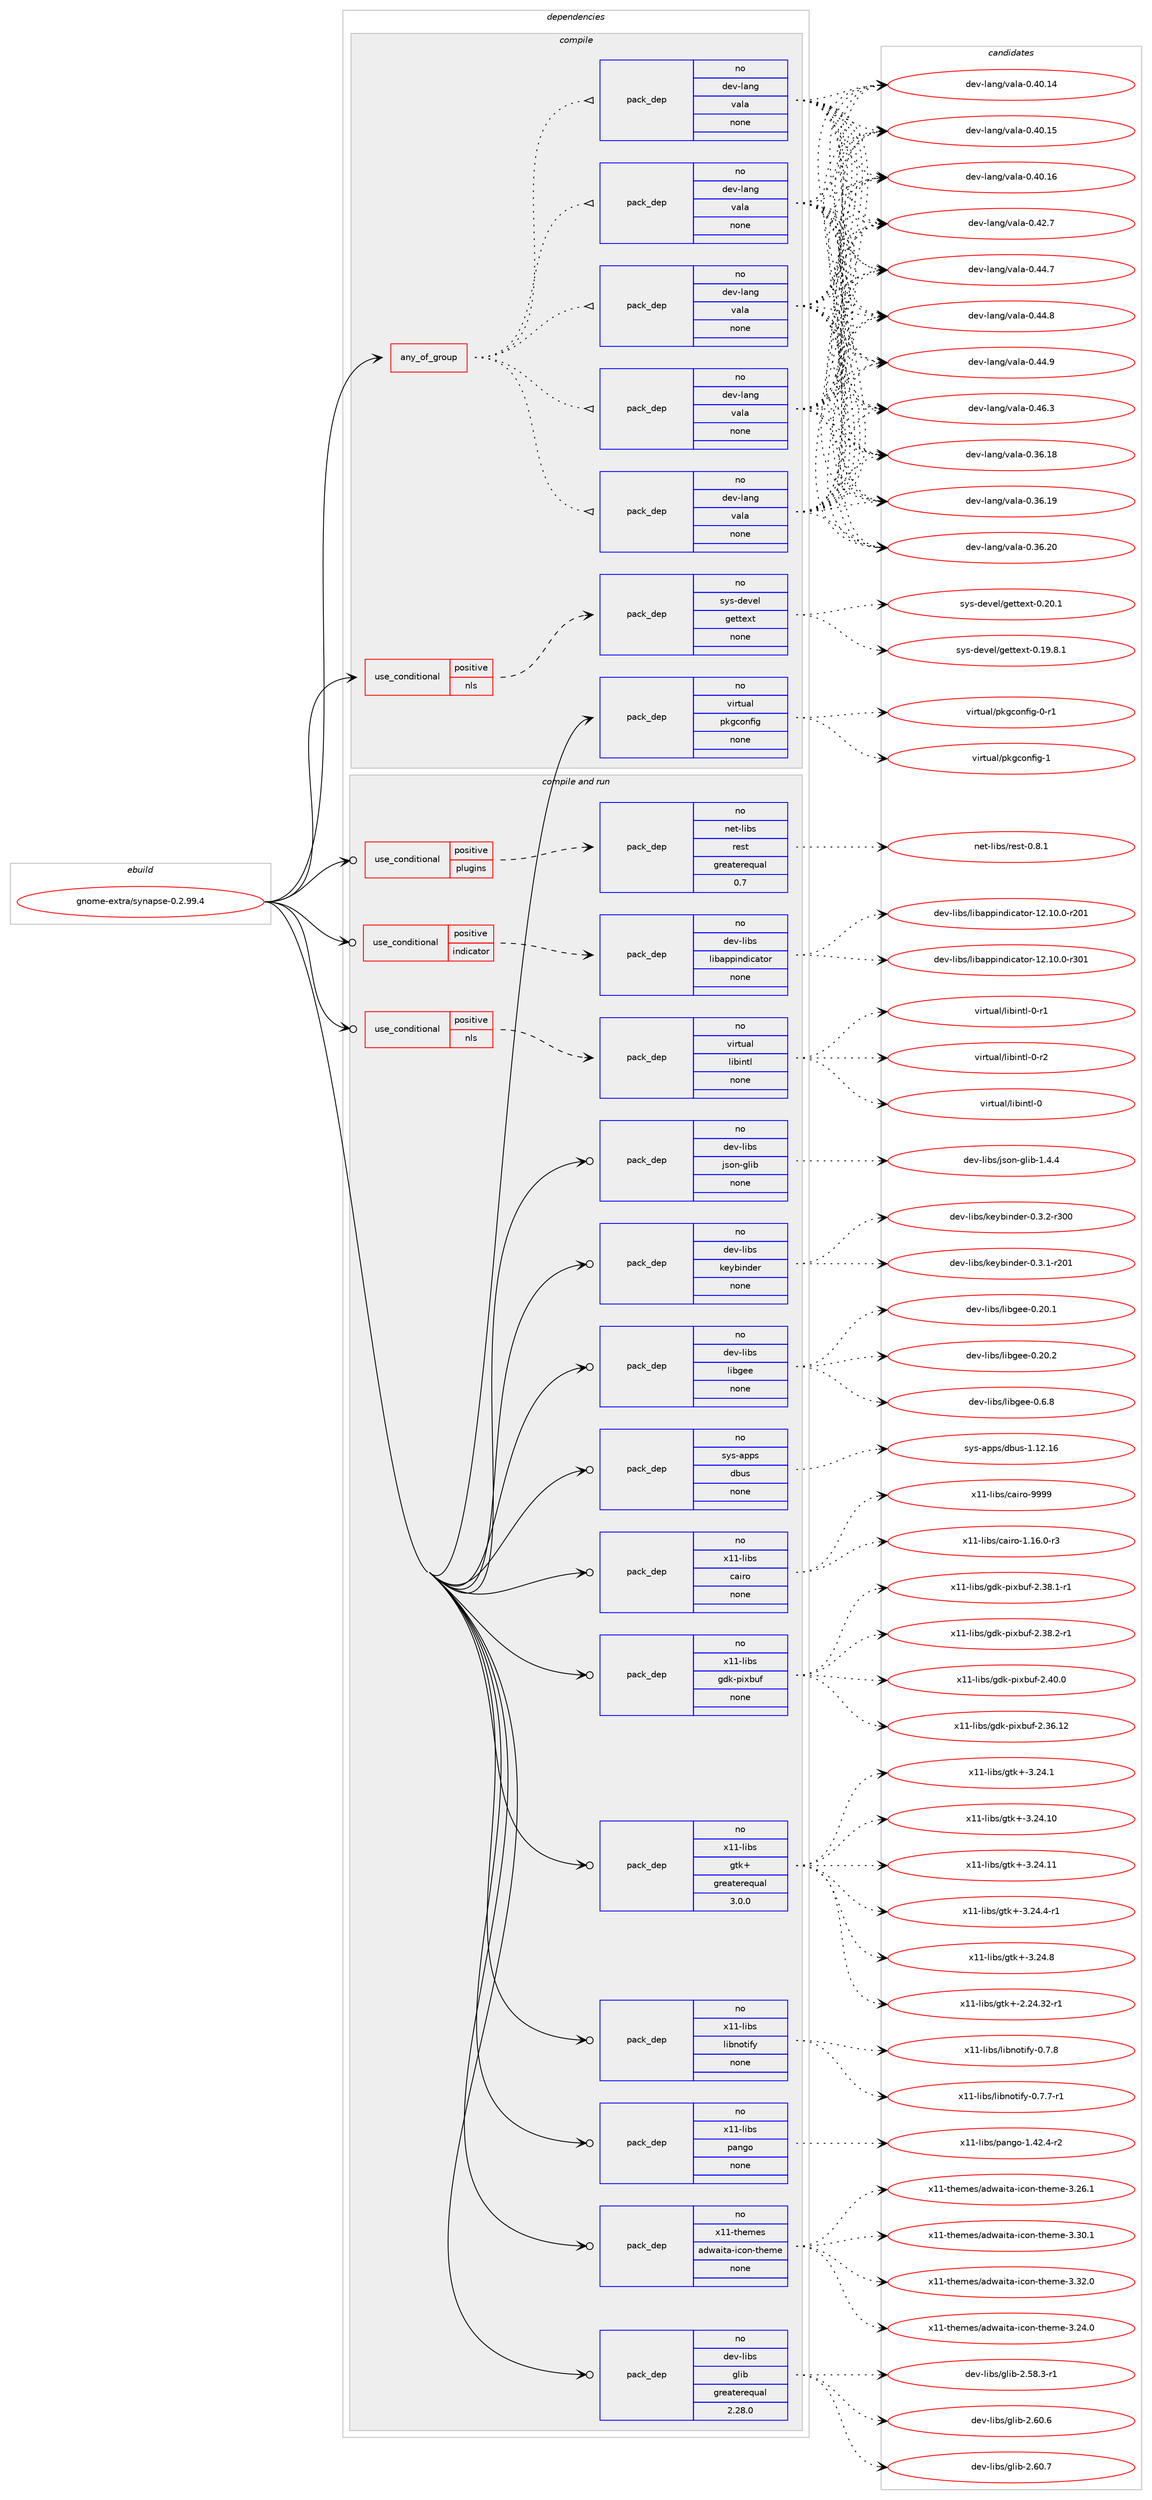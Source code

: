 digraph prolog {

# *************
# Graph options
# *************

newrank=true;
concentrate=true;
compound=true;
graph [rankdir=LR,fontname=Helvetica,fontsize=10,ranksep=1.5];#, ranksep=2.5, nodesep=0.2];
edge  [arrowhead=vee];
node  [fontname=Helvetica,fontsize=10];

# **********
# The ebuild
# **********

subgraph cluster_leftcol {
color=gray;
rank=same;
label=<<i>ebuild</i>>;
id [label="gnome-extra/synapse-0.2.99.4", color=red, width=4, href="../gnome-extra/synapse-0.2.99.4.svg"];
}

# ****************
# The dependencies
# ****************

subgraph cluster_midcol {
color=gray;
label=<<i>dependencies</i>>;
subgraph cluster_compile {
fillcolor="#eeeeee";
style=filled;
label=<<i>compile</i>>;
subgraph any12237 {
dependency749751 [label=<<TABLE BORDER="0" CELLBORDER="1" CELLSPACING="0" CELLPADDING="4"><TR><TD CELLPADDING="10">any_of_group</TD></TR></TABLE>>, shape=none, color=red];subgraph pack551020 {
dependency749752 [label=<<TABLE BORDER="0" CELLBORDER="1" CELLSPACING="0" CELLPADDING="4" WIDTH="220"><TR><TD ROWSPAN="6" CELLPADDING="30">pack_dep</TD></TR><TR><TD WIDTH="110">no</TD></TR><TR><TD>dev-lang</TD></TR><TR><TD>vala</TD></TR><TR><TD>none</TD></TR><TR><TD></TD></TR></TABLE>>, shape=none, color=blue];
}
dependency749751:e -> dependency749752:w [weight=20,style="dotted",arrowhead="oinv"];
subgraph pack551021 {
dependency749753 [label=<<TABLE BORDER="0" CELLBORDER="1" CELLSPACING="0" CELLPADDING="4" WIDTH="220"><TR><TD ROWSPAN="6" CELLPADDING="30">pack_dep</TD></TR><TR><TD WIDTH="110">no</TD></TR><TR><TD>dev-lang</TD></TR><TR><TD>vala</TD></TR><TR><TD>none</TD></TR><TR><TD></TD></TR></TABLE>>, shape=none, color=blue];
}
dependency749751:e -> dependency749753:w [weight=20,style="dotted",arrowhead="oinv"];
subgraph pack551022 {
dependency749754 [label=<<TABLE BORDER="0" CELLBORDER="1" CELLSPACING="0" CELLPADDING="4" WIDTH="220"><TR><TD ROWSPAN="6" CELLPADDING="30">pack_dep</TD></TR><TR><TD WIDTH="110">no</TD></TR><TR><TD>dev-lang</TD></TR><TR><TD>vala</TD></TR><TR><TD>none</TD></TR><TR><TD></TD></TR></TABLE>>, shape=none, color=blue];
}
dependency749751:e -> dependency749754:w [weight=20,style="dotted",arrowhead="oinv"];
subgraph pack551023 {
dependency749755 [label=<<TABLE BORDER="0" CELLBORDER="1" CELLSPACING="0" CELLPADDING="4" WIDTH="220"><TR><TD ROWSPAN="6" CELLPADDING="30">pack_dep</TD></TR><TR><TD WIDTH="110">no</TD></TR><TR><TD>dev-lang</TD></TR><TR><TD>vala</TD></TR><TR><TD>none</TD></TR><TR><TD></TD></TR></TABLE>>, shape=none, color=blue];
}
dependency749751:e -> dependency749755:w [weight=20,style="dotted",arrowhead="oinv"];
subgraph pack551024 {
dependency749756 [label=<<TABLE BORDER="0" CELLBORDER="1" CELLSPACING="0" CELLPADDING="4" WIDTH="220"><TR><TD ROWSPAN="6" CELLPADDING="30">pack_dep</TD></TR><TR><TD WIDTH="110">no</TD></TR><TR><TD>dev-lang</TD></TR><TR><TD>vala</TD></TR><TR><TD>none</TD></TR><TR><TD></TD></TR></TABLE>>, shape=none, color=blue];
}
dependency749751:e -> dependency749756:w [weight=20,style="dotted",arrowhead="oinv"];
}
id:e -> dependency749751:w [weight=20,style="solid",arrowhead="vee"];
subgraph cond186088 {
dependency749757 [label=<<TABLE BORDER="0" CELLBORDER="1" CELLSPACING="0" CELLPADDING="4"><TR><TD ROWSPAN="3" CELLPADDING="10">use_conditional</TD></TR><TR><TD>positive</TD></TR><TR><TD>nls</TD></TR></TABLE>>, shape=none, color=red];
subgraph pack551025 {
dependency749758 [label=<<TABLE BORDER="0" CELLBORDER="1" CELLSPACING="0" CELLPADDING="4" WIDTH="220"><TR><TD ROWSPAN="6" CELLPADDING="30">pack_dep</TD></TR><TR><TD WIDTH="110">no</TD></TR><TR><TD>sys-devel</TD></TR><TR><TD>gettext</TD></TR><TR><TD>none</TD></TR><TR><TD></TD></TR></TABLE>>, shape=none, color=blue];
}
dependency749757:e -> dependency749758:w [weight=20,style="dashed",arrowhead="vee"];
}
id:e -> dependency749757:w [weight=20,style="solid",arrowhead="vee"];
subgraph pack551026 {
dependency749759 [label=<<TABLE BORDER="0" CELLBORDER="1" CELLSPACING="0" CELLPADDING="4" WIDTH="220"><TR><TD ROWSPAN="6" CELLPADDING="30">pack_dep</TD></TR><TR><TD WIDTH="110">no</TD></TR><TR><TD>virtual</TD></TR><TR><TD>pkgconfig</TD></TR><TR><TD>none</TD></TR><TR><TD></TD></TR></TABLE>>, shape=none, color=blue];
}
id:e -> dependency749759:w [weight=20,style="solid",arrowhead="vee"];
}
subgraph cluster_compileandrun {
fillcolor="#eeeeee";
style=filled;
label=<<i>compile and run</i>>;
subgraph cond186089 {
dependency749760 [label=<<TABLE BORDER="0" CELLBORDER="1" CELLSPACING="0" CELLPADDING="4"><TR><TD ROWSPAN="3" CELLPADDING="10">use_conditional</TD></TR><TR><TD>positive</TD></TR><TR><TD>indicator</TD></TR></TABLE>>, shape=none, color=red];
subgraph pack551027 {
dependency749761 [label=<<TABLE BORDER="0" CELLBORDER="1" CELLSPACING="0" CELLPADDING="4" WIDTH="220"><TR><TD ROWSPAN="6" CELLPADDING="30">pack_dep</TD></TR><TR><TD WIDTH="110">no</TD></TR><TR><TD>dev-libs</TD></TR><TR><TD>libappindicator</TD></TR><TR><TD>none</TD></TR><TR><TD></TD></TR></TABLE>>, shape=none, color=blue];
}
dependency749760:e -> dependency749761:w [weight=20,style="dashed",arrowhead="vee"];
}
id:e -> dependency749760:w [weight=20,style="solid",arrowhead="odotvee"];
subgraph cond186090 {
dependency749762 [label=<<TABLE BORDER="0" CELLBORDER="1" CELLSPACING="0" CELLPADDING="4"><TR><TD ROWSPAN="3" CELLPADDING="10">use_conditional</TD></TR><TR><TD>positive</TD></TR><TR><TD>nls</TD></TR></TABLE>>, shape=none, color=red];
subgraph pack551028 {
dependency749763 [label=<<TABLE BORDER="0" CELLBORDER="1" CELLSPACING="0" CELLPADDING="4" WIDTH="220"><TR><TD ROWSPAN="6" CELLPADDING="30">pack_dep</TD></TR><TR><TD WIDTH="110">no</TD></TR><TR><TD>virtual</TD></TR><TR><TD>libintl</TD></TR><TR><TD>none</TD></TR><TR><TD></TD></TR></TABLE>>, shape=none, color=blue];
}
dependency749762:e -> dependency749763:w [weight=20,style="dashed",arrowhead="vee"];
}
id:e -> dependency749762:w [weight=20,style="solid",arrowhead="odotvee"];
subgraph cond186091 {
dependency749764 [label=<<TABLE BORDER="0" CELLBORDER="1" CELLSPACING="0" CELLPADDING="4"><TR><TD ROWSPAN="3" CELLPADDING="10">use_conditional</TD></TR><TR><TD>positive</TD></TR><TR><TD>plugins</TD></TR></TABLE>>, shape=none, color=red];
subgraph pack551029 {
dependency749765 [label=<<TABLE BORDER="0" CELLBORDER="1" CELLSPACING="0" CELLPADDING="4" WIDTH="220"><TR><TD ROWSPAN="6" CELLPADDING="30">pack_dep</TD></TR><TR><TD WIDTH="110">no</TD></TR><TR><TD>net-libs</TD></TR><TR><TD>rest</TD></TR><TR><TD>greaterequal</TD></TR><TR><TD>0.7</TD></TR></TABLE>>, shape=none, color=blue];
}
dependency749764:e -> dependency749765:w [weight=20,style="dashed",arrowhead="vee"];
}
id:e -> dependency749764:w [weight=20,style="solid",arrowhead="odotvee"];
subgraph pack551030 {
dependency749766 [label=<<TABLE BORDER="0" CELLBORDER="1" CELLSPACING="0" CELLPADDING="4" WIDTH="220"><TR><TD ROWSPAN="6" CELLPADDING="30">pack_dep</TD></TR><TR><TD WIDTH="110">no</TD></TR><TR><TD>dev-libs</TD></TR><TR><TD>glib</TD></TR><TR><TD>greaterequal</TD></TR><TR><TD>2.28.0</TD></TR></TABLE>>, shape=none, color=blue];
}
id:e -> dependency749766:w [weight=20,style="solid",arrowhead="odotvee"];
subgraph pack551031 {
dependency749767 [label=<<TABLE BORDER="0" CELLBORDER="1" CELLSPACING="0" CELLPADDING="4" WIDTH="220"><TR><TD ROWSPAN="6" CELLPADDING="30">pack_dep</TD></TR><TR><TD WIDTH="110">no</TD></TR><TR><TD>dev-libs</TD></TR><TR><TD>json-glib</TD></TR><TR><TD>none</TD></TR><TR><TD></TD></TR></TABLE>>, shape=none, color=blue];
}
id:e -> dependency749767:w [weight=20,style="solid",arrowhead="odotvee"];
subgraph pack551032 {
dependency749768 [label=<<TABLE BORDER="0" CELLBORDER="1" CELLSPACING="0" CELLPADDING="4" WIDTH="220"><TR><TD ROWSPAN="6" CELLPADDING="30">pack_dep</TD></TR><TR><TD WIDTH="110">no</TD></TR><TR><TD>dev-libs</TD></TR><TR><TD>keybinder</TD></TR><TR><TD>none</TD></TR><TR><TD></TD></TR></TABLE>>, shape=none, color=blue];
}
id:e -> dependency749768:w [weight=20,style="solid",arrowhead="odotvee"];
subgraph pack551033 {
dependency749769 [label=<<TABLE BORDER="0" CELLBORDER="1" CELLSPACING="0" CELLPADDING="4" WIDTH="220"><TR><TD ROWSPAN="6" CELLPADDING="30">pack_dep</TD></TR><TR><TD WIDTH="110">no</TD></TR><TR><TD>dev-libs</TD></TR><TR><TD>libgee</TD></TR><TR><TD>none</TD></TR><TR><TD></TD></TR></TABLE>>, shape=none, color=blue];
}
id:e -> dependency749769:w [weight=20,style="solid",arrowhead="odotvee"];
subgraph pack551034 {
dependency749770 [label=<<TABLE BORDER="0" CELLBORDER="1" CELLSPACING="0" CELLPADDING="4" WIDTH="220"><TR><TD ROWSPAN="6" CELLPADDING="30">pack_dep</TD></TR><TR><TD WIDTH="110">no</TD></TR><TR><TD>sys-apps</TD></TR><TR><TD>dbus</TD></TR><TR><TD>none</TD></TR><TR><TD></TD></TR></TABLE>>, shape=none, color=blue];
}
id:e -> dependency749770:w [weight=20,style="solid",arrowhead="odotvee"];
subgraph pack551035 {
dependency749771 [label=<<TABLE BORDER="0" CELLBORDER="1" CELLSPACING="0" CELLPADDING="4" WIDTH="220"><TR><TD ROWSPAN="6" CELLPADDING="30">pack_dep</TD></TR><TR><TD WIDTH="110">no</TD></TR><TR><TD>x11-libs</TD></TR><TR><TD>cairo</TD></TR><TR><TD>none</TD></TR><TR><TD></TD></TR></TABLE>>, shape=none, color=blue];
}
id:e -> dependency749771:w [weight=20,style="solid",arrowhead="odotvee"];
subgraph pack551036 {
dependency749772 [label=<<TABLE BORDER="0" CELLBORDER="1" CELLSPACING="0" CELLPADDING="4" WIDTH="220"><TR><TD ROWSPAN="6" CELLPADDING="30">pack_dep</TD></TR><TR><TD WIDTH="110">no</TD></TR><TR><TD>x11-libs</TD></TR><TR><TD>gdk-pixbuf</TD></TR><TR><TD>none</TD></TR><TR><TD></TD></TR></TABLE>>, shape=none, color=blue];
}
id:e -> dependency749772:w [weight=20,style="solid",arrowhead="odotvee"];
subgraph pack551037 {
dependency749773 [label=<<TABLE BORDER="0" CELLBORDER="1" CELLSPACING="0" CELLPADDING="4" WIDTH="220"><TR><TD ROWSPAN="6" CELLPADDING="30">pack_dep</TD></TR><TR><TD WIDTH="110">no</TD></TR><TR><TD>x11-libs</TD></TR><TR><TD>gtk+</TD></TR><TR><TD>greaterequal</TD></TR><TR><TD>3.0.0</TD></TR></TABLE>>, shape=none, color=blue];
}
id:e -> dependency749773:w [weight=20,style="solid",arrowhead="odotvee"];
subgraph pack551038 {
dependency749774 [label=<<TABLE BORDER="0" CELLBORDER="1" CELLSPACING="0" CELLPADDING="4" WIDTH="220"><TR><TD ROWSPAN="6" CELLPADDING="30">pack_dep</TD></TR><TR><TD WIDTH="110">no</TD></TR><TR><TD>x11-libs</TD></TR><TR><TD>libnotify</TD></TR><TR><TD>none</TD></TR><TR><TD></TD></TR></TABLE>>, shape=none, color=blue];
}
id:e -> dependency749774:w [weight=20,style="solid",arrowhead="odotvee"];
subgraph pack551039 {
dependency749775 [label=<<TABLE BORDER="0" CELLBORDER="1" CELLSPACING="0" CELLPADDING="4" WIDTH="220"><TR><TD ROWSPAN="6" CELLPADDING="30">pack_dep</TD></TR><TR><TD WIDTH="110">no</TD></TR><TR><TD>x11-libs</TD></TR><TR><TD>pango</TD></TR><TR><TD>none</TD></TR><TR><TD></TD></TR></TABLE>>, shape=none, color=blue];
}
id:e -> dependency749775:w [weight=20,style="solid",arrowhead="odotvee"];
subgraph pack551040 {
dependency749776 [label=<<TABLE BORDER="0" CELLBORDER="1" CELLSPACING="0" CELLPADDING="4" WIDTH="220"><TR><TD ROWSPAN="6" CELLPADDING="30">pack_dep</TD></TR><TR><TD WIDTH="110">no</TD></TR><TR><TD>x11-themes</TD></TR><TR><TD>adwaita-icon-theme</TD></TR><TR><TD>none</TD></TR><TR><TD></TD></TR></TABLE>>, shape=none, color=blue];
}
id:e -> dependency749776:w [weight=20,style="solid",arrowhead="odotvee"];
}
subgraph cluster_run {
fillcolor="#eeeeee";
style=filled;
label=<<i>run</i>>;
}
}

# **************
# The candidates
# **************

subgraph cluster_choices {
rank=same;
color=gray;
label=<<i>candidates</i>>;

subgraph choice551020 {
color=black;
nodesep=1;
choice10010111845108971101034711897108974548465154464956 [label="dev-lang/vala-0.36.18", color=red, width=4,href="../dev-lang/vala-0.36.18.svg"];
choice10010111845108971101034711897108974548465154464957 [label="dev-lang/vala-0.36.19", color=red, width=4,href="../dev-lang/vala-0.36.19.svg"];
choice10010111845108971101034711897108974548465154465048 [label="dev-lang/vala-0.36.20", color=red, width=4,href="../dev-lang/vala-0.36.20.svg"];
choice10010111845108971101034711897108974548465248464952 [label="dev-lang/vala-0.40.14", color=red, width=4,href="../dev-lang/vala-0.40.14.svg"];
choice10010111845108971101034711897108974548465248464953 [label="dev-lang/vala-0.40.15", color=red, width=4,href="../dev-lang/vala-0.40.15.svg"];
choice10010111845108971101034711897108974548465248464954 [label="dev-lang/vala-0.40.16", color=red, width=4,href="../dev-lang/vala-0.40.16.svg"];
choice100101118451089711010347118971089745484652504655 [label="dev-lang/vala-0.42.7", color=red, width=4,href="../dev-lang/vala-0.42.7.svg"];
choice100101118451089711010347118971089745484652524655 [label="dev-lang/vala-0.44.7", color=red, width=4,href="../dev-lang/vala-0.44.7.svg"];
choice100101118451089711010347118971089745484652524656 [label="dev-lang/vala-0.44.8", color=red, width=4,href="../dev-lang/vala-0.44.8.svg"];
choice100101118451089711010347118971089745484652524657 [label="dev-lang/vala-0.44.9", color=red, width=4,href="../dev-lang/vala-0.44.9.svg"];
choice100101118451089711010347118971089745484652544651 [label="dev-lang/vala-0.46.3", color=red, width=4,href="../dev-lang/vala-0.46.3.svg"];
dependency749752:e -> choice10010111845108971101034711897108974548465154464956:w [style=dotted,weight="100"];
dependency749752:e -> choice10010111845108971101034711897108974548465154464957:w [style=dotted,weight="100"];
dependency749752:e -> choice10010111845108971101034711897108974548465154465048:w [style=dotted,weight="100"];
dependency749752:e -> choice10010111845108971101034711897108974548465248464952:w [style=dotted,weight="100"];
dependency749752:e -> choice10010111845108971101034711897108974548465248464953:w [style=dotted,weight="100"];
dependency749752:e -> choice10010111845108971101034711897108974548465248464954:w [style=dotted,weight="100"];
dependency749752:e -> choice100101118451089711010347118971089745484652504655:w [style=dotted,weight="100"];
dependency749752:e -> choice100101118451089711010347118971089745484652524655:w [style=dotted,weight="100"];
dependency749752:e -> choice100101118451089711010347118971089745484652524656:w [style=dotted,weight="100"];
dependency749752:e -> choice100101118451089711010347118971089745484652524657:w [style=dotted,weight="100"];
dependency749752:e -> choice100101118451089711010347118971089745484652544651:w [style=dotted,weight="100"];
}
subgraph choice551021 {
color=black;
nodesep=1;
choice10010111845108971101034711897108974548465154464956 [label="dev-lang/vala-0.36.18", color=red, width=4,href="../dev-lang/vala-0.36.18.svg"];
choice10010111845108971101034711897108974548465154464957 [label="dev-lang/vala-0.36.19", color=red, width=4,href="../dev-lang/vala-0.36.19.svg"];
choice10010111845108971101034711897108974548465154465048 [label="dev-lang/vala-0.36.20", color=red, width=4,href="../dev-lang/vala-0.36.20.svg"];
choice10010111845108971101034711897108974548465248464952 [label="dev-lang/vala-0.40.14", color=red, width=4,href="../dev-lang/vala-0.40.14.svg"];
choice10010111845108971101034711897108974548465248464953 [label="dev-lang/vala-0.40.15", color=red, width=4,href="../dev-lang/vala-0.40.15.svg"];
choice10010111845108971101034711897108974548465248464954 [label="dev-lang/vala-0.40.16", color=red, width=4,href="../dev-lang/vala-0.40.16.svg"];
choice100101118451089711010347118971089745484652504655 [label="dev-lang/vala-0.42.7", color=red, width=4,href="../dev-lang/vala-0.42.7.svg"];
choice100101118451089711010347118971089745484652524655 [label="dev-lang/vala-0.44.7", color=red, width=4,href="../dev-lang/vala-0.44.7.svg"];
choice100101118451089711010347118971089745484652524656 [label="dev-lang/vala-0.44.8", color=red, width=4,href="../dev-lang/vala-0.44.8.svg"];
choice100101118451089711010347118971089745484652524657 [label="dev-lang/vala-0.44.9", color=red, width=4,href="../dev-lang/vala-0.44.9.svg"];
choice100101118451089711010347118971089745484652544651 [label="dev-lang/vala-0.46.3", color=red, width=4,href="../dev-lang/vala-0.46.3.svg"];
dependency749753:e -> choice10010111845108971101034711897108974548465154464956:w [style=dotted,weight="100"];
dependency749753:e -> choice10010111845108971101034711897108974548465154464957:w [style=dotted,weight="100"];
dependency749753:e -> choice10010111845108971101034711897108974548465154465048:w [style=dotted,weight="100"];
dependency749753:e -> choice10010111845108971101034711897108974548465248464952:w [style=dotted,weight="100"];
dependency749753:e -> choice10010111845108971101034711897108974548465248464953:w [style=dotted,weight="100"];
dependency749753:e -> choice10010111845108971101034711897108974548465248464954:w [style=dotted,weight="100"];
dependency749753:e -> choice100101118451089711010347118971089745484652504655:w [style=dotted,weight="100"];
dependency749753:e -> choice100101118451089711010347118971089745484652524655:w [style=dotted,weight="100"];
dependency749753:e -> choice100101118451089711010347118971089745484652524656:w [style=dotted,weight="100"];
dependency749753:e -> choice100101118451089711010347118971089745484652524657:w [style=dotted,weight="100"];
dependency749753:e -> choice100101118451089711010347118971089745484652544651:w [style=dotted,weight="100"];
}
subgraph choice551022 {
color=black;
nodesep=1;
choice10010111845108971101034711897108974548465154464956 [label="dev-lang/vala-0.36.18", color=red, width=4,href="../dev-lang/vala-0.36.18.svg"];
choice10010111845108971101034711897108974548465154464957 [label="dev-lang/vala-0.36.19", color=red, width=4,href="../dev-lang/vala-0.36.19.svg"];
choice10010111845108971101034711897108974548465154465048 [label="dev-lang/vala-0.36.20", color=red, width=4,href="../dev-lang/vala-0.36.20.svg"];
choice10010111845108971101034711897108974548465248464952 [label="dev-lang/vala-0.40.14", color=red, width=4,href="../dev-lang/vala-0.40.14.svg"];
choice10010111845108971101034711897108974548465248464953 [label="dev-lang/vala-0.40.15", color=red, width=4,href="../dev-lang/vala-0.40.15.svg"];
choice10010111845108971101034711897108974548465248464954 [label="dev-lang/vala-0.40.16", color=red, width=4,href="../dev-lang/vala-0.40.16.svg"];
choice100101118451089711010347118971089745484652504655 [label="dev-lang/vala-0.42.7", color=red, width=4,href="../dev-lang/vala-0.42.7.svg"];
choice100101118451089711010347118971089745484652524655 [label="dev-lang/vala-0.44.7", color=red, width=4,href="../dev-lang/vala-0.44.7.svg"];
choice100101118451089711010347118971089745484652524656 [label="dev-lang/vala-0.44.8", color=red, width=4,href="../dev-lang/vala-0.44.8.svg"];
choice100101118451089711010347118971089745484652524657 [label="dev-lang/vala-0.44.9", color=red, width=4,href="../dev-lang/vala-0.44.9.svg"];
choice100101118451089711010347118971089745484652544651 [label="dev-lang/vala-0.46.3", color=red, width=4,href="../dev-lang/vala-0.46.3.svg"];
dependency749754:e -> choice10010111845108971101034711897108974548465154464956:w [style=dotted,weight="100"];
dependency749754:e -> choice10010111845108971101034711897108974548465154464957:w [style=dotted,weight="100"];
dependency749754:e -> choice10010111845108971101034711897108974548465154465048:w [style=dotted,weight="100"];
dependency749754:e -> choice10010111845108971101034711897108974548465248464952:w [style=dotted,weight="100"];
dependency749754:e -> choice10010111845108971101034711897108974548465248464953:w [style=dotted,weight="100"];
dependency749754:e -> choice10010111845108971101034711897108974548465248464954:w [style=dotted,weight="100"];
dependency749754:e -> choice100101118451089711010347118971089745484652504655:w [style=dotted,weight="100"];
dependency749754:e -> choice100101118451089711010347118971089745484652524655:w [style=dotted,weight="100"];
dependency749754:e -> choice100101118451089711010347118971089745484652524656:w [style=dotted,weight="100"];
dependency749754:e -> choice100101118451089711010347118971089745484652524657:w [style=dotted,weight="100"];
dependency749754:e -> choice100101118451089711010347118971089745484652544651:w [style=dotted,weight="100"];
}
subgraph choice551023 {
color=black;
nodesep=1;
choice10010111845108971101034711897108974548465154464956 [label="dev-lang/vala-0.36.18", color=red, width=4,href="../dev-lang/vala-0.36.18.svg"];
choice10010111845108971101034711897108974548465154464957 [label="dev-lang/vala-0.36.19", color=red, width=4,href="../dev-lang/vala-0.36.19.svg"];
choice10010111845108971101034711897108974548465154465048 [label="dev-lang/vala-0.36.20", color=red, width=4,href="../dev-lang/vala-0.36.20.svg"];
choice10010111845108971101034711897108974548465248464952 [label="dev-lang/vala-0.40.14", color=red, width=4,href="../dev-lang/vala-0.40.14.svg"];
choice10010111845108971101034711897108974548465248464953 [label="dev-lang/vala-0.40.15", color=red, width=4,href="../dev-lang/vala-0.40.15.svg"];
choice10010111845108971101034711897108974548465248464954 [label="dev-lang/vala-0.40.16", color=red, width=4,href="../dev-lang/vala-0.40.16.svg"];
choice100101118451089711010347118971089745484652504655 [label="dev-lang/vala-0.42.7", color=red, width=4,href="../dev-lang/vala-0.42.7.svg"];
choice100101118451089711010347118971089745484652524655 [label="dev-lang/vala-0.44.7", color=red, width=4,href="../dev-lang/vala-0.44.7.svg"];
choice100101118451089711010347118971089745484652524656 [label="dev-lang/vala-0.44.8", color=red, width=4,href="../dev-lang/vala-0.44.8.svg"];
choice100101118451089711010347118971089745484652524657 [label="dev-lang/vala-0.44.9", color=red, width=4,href="../dev-lang/vala-0.44.9.svg"];
choice100101118451089711010347118971089745484652544651 [label="dev-lang/vala-0.46.3", color=red, width=4,href="../dev-lang/vala-0.46.3.svg"];
dependency749755:e -> choice10010111845108971101034711897108974548465154464956:w [style=dotted,weight="100"];
dependency749755:e -> choice10010111845108971101034711897108974548465154464957:w [style=dotted,weight="100"];
dependency749755:e -> choice10010111845108971101034711897108974548465154465048:w [style=dotted,weight="100"];
dependency749755:e -> choice10010111845108971101034711897108974548465248464952:w [style=dotted,weight="100"];
dependency749755:e -> choice10010111845108971101034711897108974548465248464953:w [style=dotted,weight="100"];
dependency749755:e -> choice10010111845108971101034711897108974548465248464954:w [style=dotted,weight="100"];
dependency749755:e -> choice100101118451089711010347118971089745484652504655:w [style=dotted,weight="100"];
dependency749755:e -> choice100101118451089711010347118971089745484652524655:w [style=dotted,weight="100"];
dependency749755:e -> choice100101118451089711010347118971089745484652524656:w [style=dotted,weight="100"];
dependency749755:e -> choice100101118451089711010347118971089745484652524657:w [style=dotted,weight="100"];
dependency749755:e -> choice100101118451089711010347118971089745484652544651:w [style=dotted,weight="100"];
}
subgraph choice551024 {
color=black;
nodesep=1;
choice10010111845108971101034711897108974548465154464956 [label="dev-lang/vala-0.36.18", color=red, width=4,href="../dev-lang/vala-0.36.18.svg"];
choice10010111845108971101034711897108974548465154464957 [label="dev-lang/vala-0.36.19", color=red, width=4,href="../dev-lang/vala-0.36.19.svg"];
choice10010111845108971101034711897108974548465154465048 [label="dev-lang/vala-0.36.20", color=red, width=4,href="../dev-lang/vala-0.36.20.svg"];
choice10010111845108971101034711897108974548465248464952 [label="dev-lang/vala-0.40.14", color=red, width=4,href="../dev-lang/vala-0.40.14.svg"];
choice10010111845108971101034711897108974548465248464953 [label="dev-lang/vala-0.40.15", color=red, width=4,href="../dev-lang/vala-0.40.15.svg"];
choice10010111845108971101034711897108974548465248464954 [label="dev-lang/vala-0.40.16", color=red, width=4,href="../dev-lang/vala-0.40.16.svg"];
choice100101118451089711010347118971089745484652504655 [label="dev-lang/vala-0.42.7", color=red, width=4,href="../dev-lang/vala-0.42.7.svg"];
choice100101118451089711010347118971089745484652524655 [label="dev-lang/vala-0.44.7", color=red, width=4,href="../dev-lang/vala-0.44.7.svg"];
choice100101118451089711010347118971089745484652524656 [label="dev-lang/vala-0.44.8", color=red, width=4,href="../dev-lang/vala-0.44.8.svg"];
choice100101118451089711010347118971089745484652524657 [label="dev-lang/vala-0.44.9", color=red, width=4,href="../dev-lang/vala-0.44.9.svg"];
choice100101118451089711010347118971089745484652544651 [label="dev-lang/vala-0.46.3", color=red, width=4,href="../dev-lang/vala-0.46.3.svg"];
dependency749756:e -> choice10010111845108971101034711897108974548465154464956:w [style=dotted,weight="100"];
dependency749756:e -> choice10010111845108971101034711897108974548465154464957:w [style=dotted,weight="100"];
dependency749756:e -> choice10010111845108971101034711897108974548465154465048:w [style=dotted,weight="100"];
dependency749756:e -> choice10010111845108971101034711897108974548465248464952:w [style=dotted,weight="100"];
dependency749756:e -> choice10010111845108971101034711897108974548465248464953:w [style=dotted,weight="100"];
dependency749756:e -> choice10010111845108971101034711897108974548465248464954:w [style=dotted,weight="100"];
dependency749756:e -> choice100101118451089711010347118971089745484652504655:w [style=dotted,weight="100"];
dependency749756:e -> choice100101118451089711010347118971089745484652524655:w [style=dotted,weight="100"];
dependency749756:e -> choice100101118451089711010347118971089745484652524656:w [style=dotted,weight="100"];
dependency749756:e -> choice100101118451089711010347118971089745484652524657:w [style=dotted,weight="100"];
dependency749756:e -> choice100101118451089711010347118971089745484652544651:w [style=dotted,weight="100"];
}
subgraph choice551025 {
color=black;
nodesep=1;
choice1151211154510010111810110847103101116116101120116454846495746564649 [label="sys-devel/gettext-0.19.8.1", color=red, width=4,href="../sys-devel/gettext-0.19.8.1.svg"];
choice115121115451001011181011084710310111611610112011645484650484649 [label="sys-devel/gettext-0.20.1", color=red, width=4,href="../sys-devel/gettext-0.20.1.svg"];
dependency749758:e -> choice1151211154510010111810110847103101116116101120116454846495746564649:w [style=dotted,weight="100"];
dependency749758:e -> choice115121115451001011181011084710310111611610112011645484650484649:w [style=dotted,weight="100"];
}
subgraph choice551026 {
color=black;
nodesep=1;
choice11810511411611797108471121071039911111010210510345484511449 [label="virtual/pkgconfig-0-r1", color=red, width=4,href="../virtual/pkgconfig-0-r1.svg"];
choice1181051141161179710847112107103991111101021051034549 [label="virtual/pkgconfig-1", color=red, width=4,href="../virtual/pkgconfig-1.svg"];
dependency749759:e -> choice11810511411611797108471121071039911111010210510345484511449:w [style=dotted,weight="100"];
dependency749759:e -> choice1181051141161179710847112107103991111101021051034549:w [style=dotted,weight="100"];
}
subgraph choice551027 {
color=black;
nodesep=1;
choice10010111845108105981154710810598971121121051101001059997116111114454950464948464845114504849 [label="dev-libs/libappindicator-12.10.0-r201", color=red, width=4,href="../dev-libs/libappindicator-12.10.0-r201.svg"];
choice10010111845108105981154710810598971121121051101001059997116111114454950464948464845114514849 [label="dev-libs/libappindicator-12.10.0-r301", color=red, width=4,href="../dev-libs/libappindicator-12.10.0-r301.svg"];
dependency749761:e -> choice10010111845108105981154710810598971121121051101001059997116111114454950464948464845114504849:w [style=dotted,weight="100"];
dependency749761:e -> choice10010111845108105981154710810598971121121051101001059997116111114454950464948464845114514849:w [style=dotted,weight="100"];
}
subgraph choice551028 {
color=black;
nodesep=1;
choice1181051141161179710847108105981051101161084548 [label="virtual/libintl-0", color=red, width=4,href="../virtual/libintl-0.svg"];
choice11810511411611797108471081059810511011610845484511449 [label="virtual/libintl-0-r1", color=red, width=4,href="../virtual/libintl-0-r1.svg"];
choice11810511411611797108471081059810511011610845484511450 [label="virtual/libintl-0-r2", color=red, width=4,href="../virtual/libintl-0-r2.svg"];
dependency749763:e -> choice1181051141161179710847108105981051101161084548:w [style=dotted,weight="100"];
dependency749763:e -> choice11810511411611797108471081059810511011610845484511449:w [style=dotted,weight="100"];
dependency749763:e -> choice11810511411611797108471081059810511011610845484511450:w [style=dotted,weight="100"];
}
subgraph choice551029 {
color=black;
nodesep=1;
choice110101116451081059811547114101115116454846564649 [label="net-libs/rest-0.8.1", color=red, width=4,href="../net-libs/rest-0.8.1.svg"];
dependency749765:e -> choice110101116451081059811547114101115116454846564649:w [style=dotted,weight="100"];
}
subgraph choice551030 {
color=black;
nodesep=1;
choice10010111845108105981154710310810598455046535646514511449 [label="dev-libs/glib-2.58.3-r1", color=red, width=4,href="../dev-libs/glib-2.58.3-r1.svg"];
choice1001011184510810598115471031081059845504654484654 [label="dev-libs/glib-2.60.6", color=red, width=4,href="../dev-libs/glib-2.60.6.svg"];
choice1001011184510810598115471031081059845504654484655 [label="dev-libs/glib-2.60.7", color=red, width=4,href="../dev-libs/glib-2.60.7.svg"];
dependency749766:e -> choice10010111845108105981154710310810598455046535646514511449:w [style=dotted,weight="100"];
dependency749766:e -> choice1001011184510810598115471031081059845504654484654:w [style=dotted,weight="100"];
dependency749766:e -> choice1001011184510810598115471031081059845504654484655:w [style=dotted,weight="100"];
}
subgraph choice551031 {
color=black;
nodesep=1;
choice1001011184510810598115471061151111104510310810598454946524652 [label="dev-libs/json-glib-1.4.4", color=red, width=4,href="../dev-libs/json-glib-1.4.4.svg"];
dependency749767:e -> choice1001011184510810598115471061151111104510310810598454946524652:w [style=dotted,weight="100"];
}
subgraph choice551032 {
color=black;
nodesep=1;
choice1001011184510810598115471071011219810511010010111445484651464945114504849 [label="dev-libs/keybinder-0.3.1-r201", color=red, width=4,href="../dev-libs/keybinder-0.3.1-r201.svg"];
choice1001011184510810598115471071011219810511010010111445484651465045114514848 [label="dev-libs/keybinder-0.3.2-r300", color=red, width=4,href="../dev-libs/keybinder-0.3.2-r300.svg"];
dependency749768:e -> choice1001011184510810598115471071011219810511010010111445484651464945114504849:w [style=dotted,weight="100"];
dependency749768:e -> choice1001011184510810598115471071011219810511010010111445484651465045114514848:w [style=dotted,weight="100"];
}
subgraph choice551033 {
color=black;
nodesep=1;
choice1001011184510810598115471081059810310110145484650484649 [label="dev-libs/libgee-0.20.1", color=red, width=4,href="../dev-libs/libgee-0.20.1.svg"];
choice1001011184510810598115471081059810310110145484650484650 [label="dev-libs/libgee-0.20.2", color=red, width=4,href="../dev-libs/libgee-0.20.2.svg"];
choice10010111845108105981154710810598103101101454846544656 [label="dev-libs/libgee-0.6.8", color=red, width=4,href="../dev-libs/libgee-0.6.8.svg"];
dependency749769:e -> choice1001011184510810598115471081059810310110145484650484649:w [style=dotted,weight="100"];
dependency749769:e -> choice1001011184510810598115471081059810310110145484650484650:w [style=dotted,weight="100"];
dependency749769:e -> choice10010111845108105981154710810598103101101454846544656:w [style=dotted,weight="100"];
}
subgraph choice551034 {
color=black;
nodesep=1;
choice115121115459711211211547100981171154549464950464954 [label="sys-apps/dbus-1.12.16", color=red, width=4,href="../sys-apps/dbus-1.12.16.svg"];
dependency749770:e -> choice115121115459711211211547100981171154549464950464954:w [style=dotted,weight="100"];
}
subgraph choice551035 {
color=black;
nodesep=1;
choice12049494510810598115479997105114111454946495446484511451 [label="x11-libs/cairo-1.16.0-r3", color=red, width=4,href="../x11-libs/cairo-1.16.0-r3.svg"];
choice120494945108105981154799971051141114557575757 [label="x11-libs/cairo-9999", color=red, width=4,href="../x11-libs/cairo-9999.svg"];
dependency749771:e -> choice12049494510810598115479997105114111454946495446484511451:w [style=dotted,weight="100"];
dependency749771:e -> choice120494945108105981154799971051141114557575757:w [style=dotted,weight="100"];
}
subgraph choice551036 {
color=black;
nodesep=1;
choice120494945108105981154710310010745112105120981171024550465154464950 [label="x11-libs/gdk-pixbuf-2.36.12", color=red, width=4,href="../x11-libs/gdk-pixbuf-2.36.12.svg"];
choice12049494510810598115471031001074511210512098117102455046515646494511449 [label="x11-libs/gdk-pixbuf-2.38.1-r1", color=red, width=4,href="../x11-libs/gdk-pixbuf-2.38.1-r1.svg"];
choice12049494510810598115471031001074511210512098117102455046515646504511449 [label="x11-libs/gdk-pixbuf-2.38.2-r1", color=red, width=4,href="../x11-libs/gdk-pixbuf-2.38.2-r1.svg"];
choice1204949451081059811547103100107451121051209811710245504652484648 [label="x11-libs/gdk-pixbuf-2.40.0", color=red, width=4,href="../x11-libs/gdk-pixbuf-2.40.0.svg"];
dependency749772:e -> choice120494945108105981154710310010745112105120981171024550465154464950:w [style=dotted,weight="100"];
dependency749772:e -> choice12049494510810598115471031001074511210512098117102455046515646494511449:w [style=dotted,weight="100"];
dependency749772:e -> choice12049494510810598115471031001074511210512098117102455046515646504511449:w [style=dotted,weight="100"];
dependency749772:e -> choice1204949451081059811547103100107451121051209811710245504652484648:w [style=dotted,weight="100"];
}
subgraph choice551037 {
color=black;
nodesep=1;
choice12049494510810598115471031161074345504650524651504511449 [label="x11-libs/gtk+-2.24.32-r1", color=red, width=4,href="../x11-libs/gtk+-2.24.32-r1.svg"];
choice12049494510810598115471031161074345514650524649 [label="x11-libs/gtk+-3.24.1", color=red, width=4,href="../x11-libs/gtk+-3.24.1.svg"];
choice1204949451081059811547103116107434551465052464948 [label="x11-libs/gtk+-3.24.10", color=red, width=4,href="../x11-libs/gtk+-3.24.10.svg"];
choice1204949451081059811547103116107434551465052464949 [label="x11-libs/gtk+-3.24.11", color=red, width=4,href="../x11-libs/gtk+-3.24.11.svg"];
choice120494945108105981154710311610743455146505246524511449 [label="x11-libs/gtk+-3.24.4-r1", color=red, width=4,href="../x11-libs/gtk+-3.24.4-r1.svg"];
choice12049494510810598115471031161074345514650524656 [label="x11-libs/gtk+-3.24.8", color=red, width=4,href="../x11-libs/gtk+-3.24.8.svg"];
dependency749773:e -> choice12049494510810598115471031161074345504650524651504511449:w [style=dotted,weight="100"];
dependency749773:e -> choice12049494510810598115471031161074345514650524649:w [style=dotted,weight="100"];
dependency749773:e -> choice1204949451081059811547103116107434551465052464948:w [style=dotted,weight="100"];
dependency749773:e -> choice1204949451081059811547103116107434551465052464949:w [style=dotted,weight="100"];
dependency749773:e -> choice120494945108105981154710311610743455146505246524511449:w [style=dotted,weight="100"];
dependency749773:e -> choice12049494510810598115471031161074345514650524656:w [style=dotted,weight="100"];
}
subgraph choice551038 {
color=black;
nodesep=1;
choice1204949451081059811547108105981101111161051021214548465546554511449 [label="x11-libs/libnotify-0.7.7-r1", color=red, width=4,href="../x11-libs/libnotify-0.7.7-r1.svg"];
choice120494945108105981154710810598110111116105102121454846554656 [label="x11-libs/libnotify-0.7.8", color=red, width=4,href="../x11-libs/libnotify-0.7.8.svg"];
dependency749774:e -> choice1204949451081059811547108105981101111161051021214548465546554511449:w [style=dotted,weight="100"];
dependency749774:e -> choice120494945108105981154710810598110111116105102121454846554656:w [style=dotted,weight="100"];
}
subgraph choice551039 {
color=black;
nodesep=1;
choice120494945108105981154711297110103111454946525046524511450 [label="x11-libs/pango-1.42.4-r2", color=red, width=4,href="../x11-libs/pango-1.42.4-r2.svg"];
dependency749775:e -> choice120494945108105981154711297110103111454946525046524511450:w [style=dotted,weight="100"];
}
subgraph choice551040 {
color=black;
nodesep=1;
choice1204949451161041011091011154797100119971051169745105991111104511610410110910145514650524648 [label="x11-themes/adwaita-icon-theme-3.24.0", color=red, width=4,href="../x11-themes/adwaita-icon-theme-3.24.0.svg"];
choice1204949451161041011091011154797100119971051169745105991111104511610410110910145514650544649 [label="x11-themes/adwaita-icon-theme-3.26.1", color=red, width=4,href="../x11-themes/adwaita-icon-theme-3.26.1.svg"];
choice1204949451161041011091011154797100119971051169745105991111104511610410110910145514651484649 [label="x11-themes/adwaita-icon-theme-3.30.1", color=red, width=4,href="../x11-themes/adwaita-icon-theme-3.30.1.svg"];
choice1204949451161041011091011154797100119971051169745105991111104511610410110910145514651504648 [label="x11-themes/adwaita-icon-theme-3.32.0", color=red, width=4,href="../x11-themes/adwaita-icon-theme-3.32.0.svg"];
dependency749776:e -> choice1204949451161041011091011154797100119971051169745105991111104511610410110910145514650524648:w [style=dotted,weight="100"];
dependency749776:e -> choice1204949451161041011091011154797100119971051169745105991111104511610410110910145514650544649:w [style=dotted,weight="100"];
dependency749776:e -> choice1204949451161041011091011154797100119971051169745105991111104511610410110910145514651484649:w [style=dotted,weight="100"];
dependency749776:e -> choice1204949451161041011091011154797100119971051169745105991111104511610410110910145514651504648:w [style=dotted,weight="100"];
}
}

}
